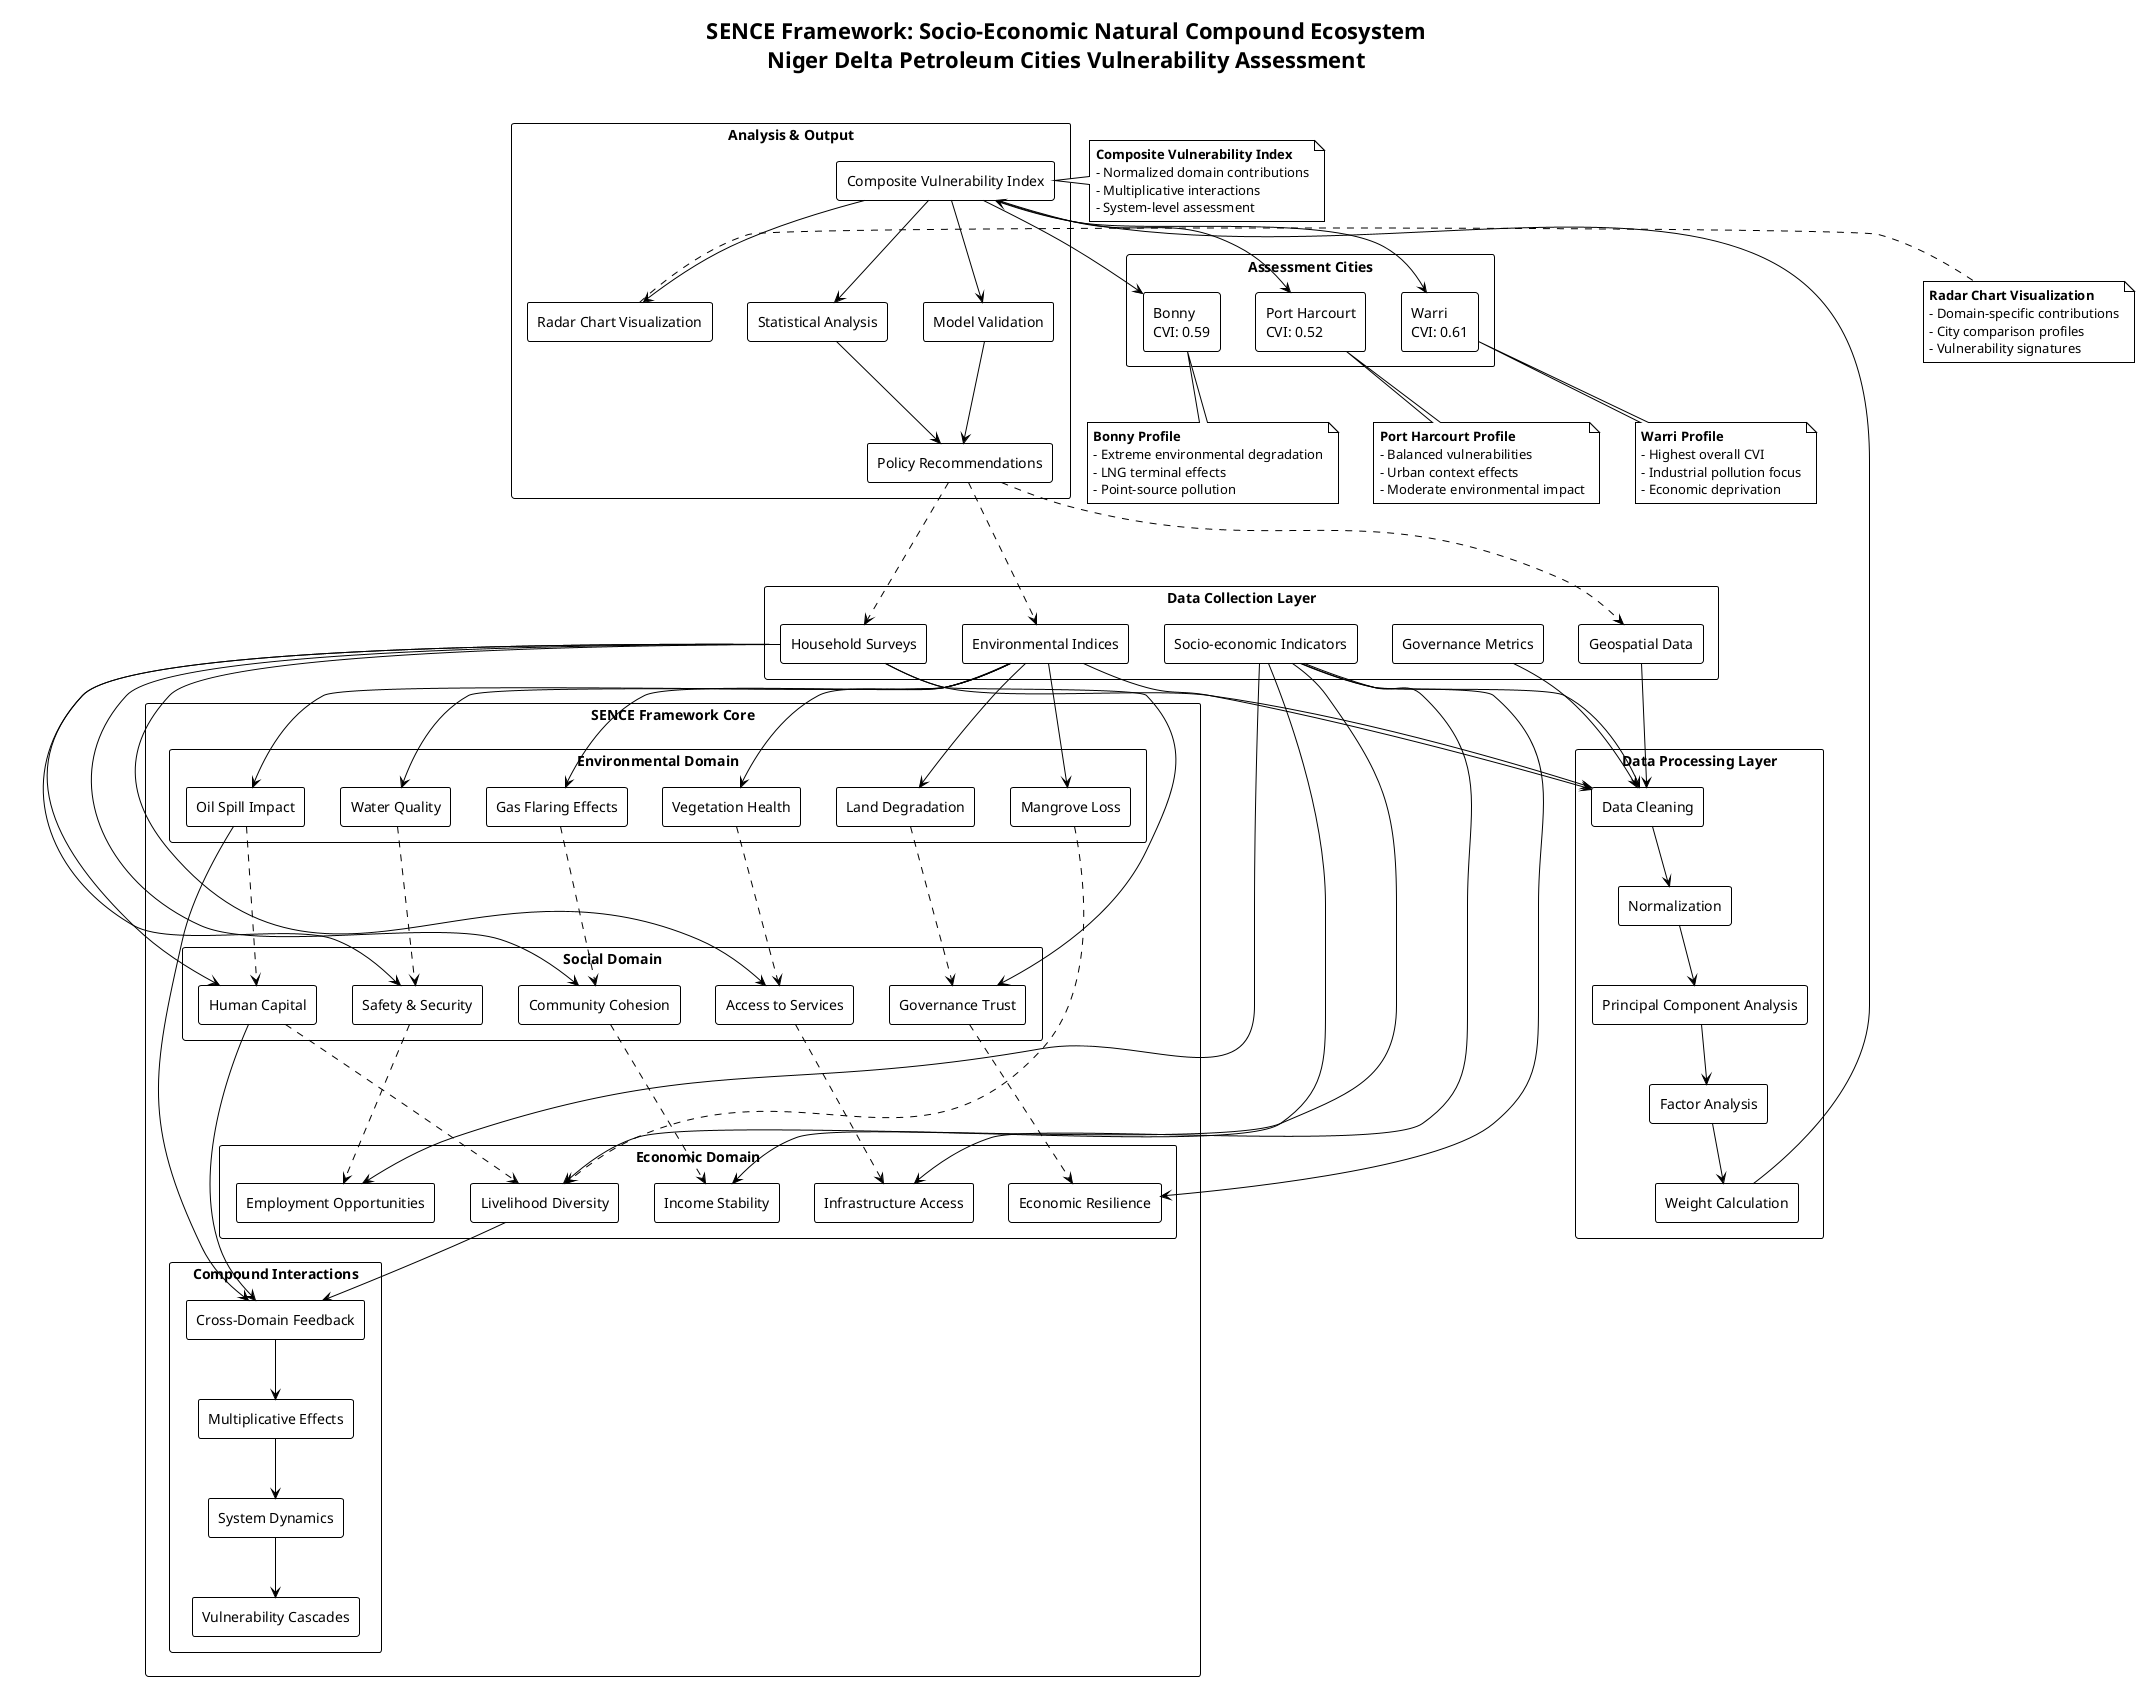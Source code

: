 @startuml SENCE_Framework_Overview
!theme plain
skinparam backgroundColor #FFFFFF
skinparam componentStyle rectangle
skinparam packageStyle rectangle

title SENCE Framework: Socio-Economic Natural Compound Ecosystem\nNiger Delta Petroleum Cities Vulnerability Assessment

package "Data Collection Layer" {
    component [Household Surveys] as HS
    component [Geospatial Data] as GD
    component [Environmental Indices] as EI
    component [Socio-economic Indicators] as SEI
    component [Governance Metrics] as GM
}

package "Data Processing Layer" {
    component [Data Cleaning] as DC
    component [Normalization] as NORM
    component [Principal Component Analysis] as PCA
    component [Factor Analysis] as FA
    component [Weight Calculation] as WC
}

package "SENCE Framework Core" {
    package "Social Domain" {
        component [Human Capital] as HC
        component [Community Cohesion] as CC
        component [Access to Services] as AS
        component [Safety & Security] as SS
        component [Governance Trust] as GT
    }
    
    package "Economic Domain" {
        component [Livelihood Diversity] as LD
        component [Income Stability] as IS
        component [Infrastructure Access] as IA
        component [Employment Opportunities] as EO
        component [Economic Resilience] as ER
    }
    
    package "Environmental Domain" {
        component [Oil Spill Impact] as OSI
        component [Gas Flaring Effects] as GFE
        component [Vegetation Health] as VH
        component [Water Quality] as WQ
        component [Land Degradation] as LDG
        component [Mangrove Loss] as ML
    }
    
    package "Compound Interactions" {
        component [Cross-Domain Feedback] as CDF
        component [Multiplicative Effects] as ME
        component [System Dynamics] as SD
        component [Vulnerability Cascades] as VC
    }
}

package "Assessment Cities" {
    component [Port Harcourt\nCVI: 0.52] as PH
    component [Warri\nCVI: 0.61] as WA
    component [Bonny\nCVI: 0.59] as BO
}

package "Analysis & Output" {
    component [Composite Vulnerability Index] as CVI
    component [Radar Chart Visualization] as RCV
    component [Statistical Analysis] as SA
    component [Model Validation] as MV
    component [Policy Recommendations] as PR
}

' Data flow connections
HS --> DC
GD --> DC
EI --> DC
SEI --> DC
GM --> DC

DC --> NORM
NORM --> PCA
PCA --> FA
FA --> WC

' SENCE domain connections
HS --> HC
HS --> CC
HS --> AS
HS --> SS
HS --> GT

SEI --> LD
SEI --> IS
SEI --> IA
SEI --> EO
SEI --> ER

EI --> OSI
EI --> GFE
EI --> VH
EI --> WQ
EI --> LDG
EI --> ML

' Cross-domain interactions
HC -.-> LD
CC -.-> IS
AS -.-> IA
SS -.-> EO
GT -.-> ER

OSI -.-> HC
GFE -.-> CC
VH -.-> AS
WQ -.-> SS
LDG -.-> GT
ML -.-> LD

' Compound interactions
HC --> CDF
LD --> CDF
OSI --> CDF
CDF --> ME
ME --> SD
SD --> VC

' City assessments
WC --> CVI
CVI --> PH
CVI --> WA
CVI --> BO

' Output generation
CVI --> RCV
CVI --> SA
CVI --> MV
SA --> PR
MV --> PR

' Feedback loops
PR -.-> HS
PR -.-> GD
PR -.-> EI

note right of CVI
  **Composite Vulnerability Index**
  - Normalized domain contributions
  - Multiplicative interactions
  - System-level assessment
end note

note right of RCV
  **Radar Chart Visualization**
  - Domain-specific contributions
  - City comparison profiles
  - Vulnerability signatures
end note

note bottom of PH
  **Port Harcourt Profile**
  - Balanced vulnerabilities
  - Urban context effects
  - Moderate environmental impact
end note

note bottom of WA
  **Warri Profile**
  - Highest overall CVI
  - Industrial pollution focus
  - Economic deprivation
end note

note bottom of BO
  **Bonny Profile**
  - Extreme environmental degradation
  - LNG terminal effects
  - Point-source pollution
end note

@enduml

@startuml SENCE_Vulnerability_Assessment_Workflow
!theme plain
skinparam backgroundColor #FFFFFF
skinparam activityStyle rectangle

title SENCE Framework Vulnerability Assessment Workflow\nNiger Delta Petroleum Cities Analysis

start

:Data Collection Phase;
note right: Multi-source data integration

partition "Data Sources" {
    :Household Surveys;
    :Geospatial Data Collection;
    :Environmental Monitoring;
    :Socio-economic Indicators;
    :Governance Metrics;
}

:Data Preprocessing;
note right: Quality control and validation

partition "Data Processing" {
    :Data Cleaning & Validation;
    :Missing Data Imputation;
    :Outlier Detection;
    :Data Standardization;
}

:Indicator Normalization;
note right: 0-1 scale transformation

partition "Statistical Analysis" {
    :Principal Component Analysis;
    :Factor Loadings Analysis;
    :Correlation Analysis;
    :Variance Decomposition;
}

:Domain Weight Calculation;
note right: SENCE framework weights

partition "SENCE Domains" {
    :Social Domain Weighting;
    :Economic Domain Weighting;
    :Environmental Domain Weighting;
    :Governance Domain Weighting;
    :Infrastructure Domain Weighting;
}

:Composite Vulnerability Index;
note right: Multi-domain aggregation

partition "City Assessment" {
    :Port Harcourt CVI Calculation;
    :Warri CVI Calculation;
    :Bonny CVI Calculation;
}

:Radar Chart Generation;
note right: Visualization creation

partition "Visualization" {
    :Domain Contribution Mapping;
    :City Profile Comparison;
    :Statistical Overlays;
    :Confidence Intervals;
}

:Statistical Validation;
note right: Model performance assessment

partition "Validation" {
    :R² Score Calculation;
    :RMSE Analysis;
    :MAE Assessment;
    :MAPE Evaluation;
}

:Model Performance Analysis;
note right: Cross-validation results

if (Model Performance Acceptable?) then (yes)
    :Generate Insights;
    note right: Vulnerability patterns
    
    partition "Insight Generation" {
        :Vulnerability Signature Analysis;
        :Domain Dominance Assessment;
        :Cross-city Comparison;
        :Risk Profile Classification;
    }
    
    :Policy Recommendations;
    note right: Evidence-based interventions
    
    partition "Policy Development" {
        :Targeted Interventions;
        :Resource Allocation;
        :Priority Setting;
        :Implementation Strategy;
    }
    
    :Monitoring Framework;
    note right: Continuous assessment
    
    partition "Monitoring" {
        :Performance Indicators;
        :Progress Tracking;
        :Adaptive Management;
        :Feedback Integration;
    }
    
    stop
else (no)
    :Model Refinement;
    note right: Parameter adjustment
    
    partition "Model Improvement" {
        :Weight Recalibration;
        :Indicator Selection;
        :Methodology Enhancement;
        :Data Quality Improvement;
    }
    
    :Re-run Assessment;
    note right: Iterative improvement
endif

@enduml

@startuml SENCE_Statistical_Model_Architecture
!theme plain
skinparam backgroundColor #FFFFFF
skinparam componentStyle rectangle

title SENCE Framework Statistical Model Architecture\nAdvanced Vulnerability Assessment System

package "Input Data Layer" {
    component [Raw Indicators] as RI
    component [Spatial Data] as SD
    component [Temporal Data] as TD
    component [Survey Data] as SURV
    component [Environmental Data] as ENV
}

package "Data Transformation Layer" {
    component [Normalization Engine] as NE
    component [Standardization Module] as SM
    component [Missing Data Handler] as MDH
    component [Outlier Detection] as OD
    component [Quality Control] as QC
}

package "Statistical Analysis Engine" {
    component [PCA Module] as PCA
    component [Factor Analysis] as FA
    component [Correlation Analysis] as CA
    component [Regression Analysis] as RA
    component [Clustering Analysis] as CLA
}

package "SENCE Framework Core" {
    component [Domain Calculator] as DC
    component [Weight Optimizer] as WO
    component [Interaction Modeler] as IM
    component [Compound Effects] as CE
    component [Feedback Loops] as FL
}

package "Vulnerability Assessment" {
    component [CVI Calculator] as CVIC
    component [Risk Profiler] as RP
    component [Sensitivity Analyzer] as SA
    component [Uncertainty Quantifier] as UQ
    component [Validation Engine] as VE
}

package "Visualization Engine" {
    component [Radar Chart Generator] as RCG
    component [Statistical Plots] as SP
    component [Interactive Dashboard] as ID
    component [Report Generator] as RG
}

package "Model Validation" {
    component [Cross-Validation] as CV
    component [Bootstrap Analysis] as BA
    component [Monte Carlo Simulation] as MCS
    component [Performance Metrics] as PM
}

' Data flow
RI --> NE
SD --> NE
TD --> NE
SURV --> NE
ENV --> NE

NE --> SM
SM --> MDH
MDH --> OD
OD --> QC

QC --> PCA
PCA --> FA
FA --> CA
CA --> RA
RA --> CLA

CLA --> DC
DC --> WO
WO --> IM
IM --> CE
CE --> FL

FL --> CVIC
CVIC --> RP
RP --> SA
SA --> UQ
UQ --> VE

VE --> RCG
VE --> SP
SP --> ID
ID --> RG

' Validation connections
CVIC --> CV
RP --> BA
SA --> MCS
UQ --> PM

CV -.-> WO
BA -.-> IM
MCS -.-> CE
PM -.-> DC

' Feedback loops
RG -.-> RI
PM -.-> NE
CV -.-> PCA

note right of CVIC
  **Composite Vulnerability Index**
  - Multi-domain aggregation
  - Weighted combination
  - Normalized output (0-1)
end note

note right of RCG
  **Radar Chart Visualization**
  - Domain contributions
  - City comparisons
  - Statistical overlays
end note

note bottom of VE
  **Validation Engine**
  - Model performance
  - Statistical significance
  - Robustness testing
end note

@enduml

@startuml SENCE_City_Comparison_Model
!theme plain
skinparam backgroundColor #FFFFFF
skinparam componentStyle rectangle

title SENCE Framework City Comparison Model\nNiger Delta Petroleum Cities Analysis

package "Port Harcourt Assessment" {
    component [Environmental Impact\n0.45] as PH_ENV
    component [Economic Disparities\n0.52] as PH_ECO
    component [Social Marginalization\n0.48] as PH_SOC
    component [Governance Issues\n0.41] as PH_GOV
    component [Infrastructure Access\n0.38] as PH_INF
    component [Overall CVI: 0.52] as PH_CVI
}

package "Warri Assessment" {
    component [Environmental Impact\n0.68] as WA_ENV
    component [Economic Deprivation\n0.71] as WA_ECO
    component [Social Conflicts\n0.65] as WA_SOC
    component [Governance Challenges\n0.58] as WA_GOV
    component [Infrastructure Deficits\n0.62] as WA_INF
    component [Overall CVI: 0.61] as WA_CVI
}

package "Bonny Assessment" {
    component [Environmental Impact\n0.89] as BO_ENV
    component [Economic Mono-dependence\n0.76] as BO_ECO
    component [Social Issues\n0.54] as BO_SOC
    component [Governance Moderate\n0.47] as BO_GOV
    component [Infrastructure Challenges\n0.51] as BO_INF
    component [Overall CVI: 0.59] as BO_CVI
}

package "Cross-City Analysis" {
    component [Comparative Analysis] as CA
    component [Vulnerability Typology] as VT
    component [Risk Ranking] as RR
    component [Intervention Priorities] as IP
}

' Port Harcourt connections
PH_ENV --> PH_CVI
PH_ECO --> PH_CVI
PH_SOC --> PH_CVI
PH_GOV --> PH_CVI
PH_INF --> PH_CVI

' Warri connections
WA_ENV --> WA_CVI
WA_ECO --> WA_CVI
WA_SOC --> WA_CVI
WA_GOV --> WA_CVI
WA_INF --> WA_CVI

' Bonny connections
BO_ENV --> BO_CVI
BO_SOC --> BO_CVI
BO_GOV --> BO_CVI
BO_INF --> BO_CVI

' Cross-city analysis
PH_CVI --> CA
WA_CVI --> CA
BO_CVI --> CA

CA --> VT
VT --> RR
RR --> IP

' Cross-domain interactions within cities
PH_ENV -.-> PH_ECO
PH_ECO -.-> PH_SOC
PH_SOC -.-> PH_GOV
PH_GOV -.-> PH_INF

WA_ENV -.-> WA_ECO
WA_ECO -.-> WA_SOC
WA_SOC -.-> WA_GOV
WA_GOV -.-> WA_INF

BO_ENV -.-> BO_ECO
BO_ECO -.-> BO_SOC
BO_SOC -.-> BO_GOV
BO_GOV -.-> BO_INF

' Cross-city domain comparisons
PH_ENV -.-> WA_ENV
WA_ENV -.-> BO_ENV
PH_ECO -.-> WA_ECO
WA_ECO -.-> BO_ECO

note right of PH_CVI
  **Port Harcourt Profile**
  - Most balanced vulnerabilities
  - Urban context advantages
  - Moderate overall risk
end note

note right of WA_CVI
  **Warri Profile**
  - Highest overall vulnerability
  - Industrial pollution focus
  - Economic deprivation
end note

note right of BO_CVI
  **Bonny Profile**
  - Extreme environmental risk
  - LNG terminal effects
  - Point-source pollution
end note

note bottom of VT
  **Vulnerability Typology**
  - Balanced Urban (Port Harcourt)
  - Industrial Compound (Warri)
  - Environmental Hotspot (Bonny)
end note

@enduml